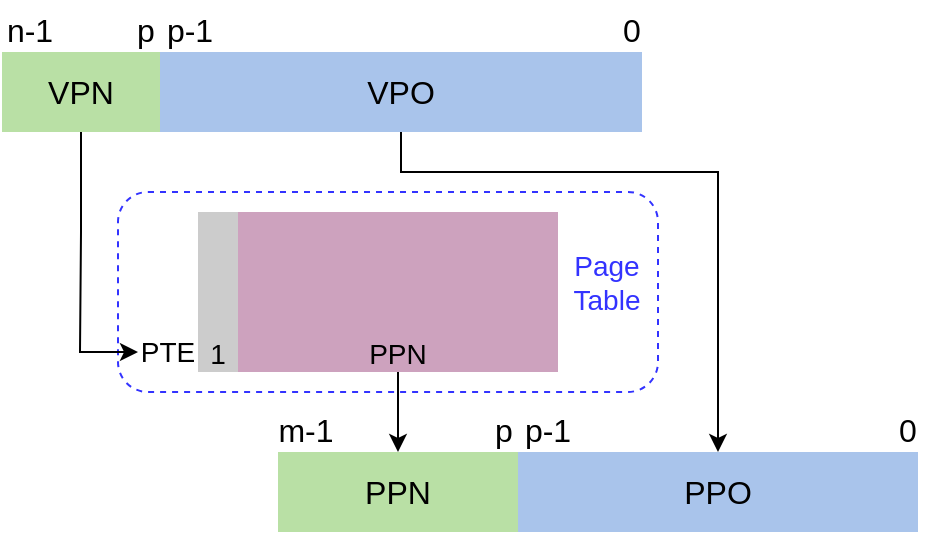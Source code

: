 <mxfile version="20.8.16" type="device"><diagram name="第 1 页" id="6e5saLCQMA-8Qd_hnPkS"><mxGraphModel dx="682" dy="427" grid="1" gridSize="10" guides="1" tooltips="1" connect="1" arrows="1" fold="1" page="1" pageScale="1" pageWidth="1169" pageHeight="827" math="0" shadow="0"><root><mxCell id="0"/><mxCell id="1" parent="0"/><mxCell id="jmu_cg8JzivETj90pJlt-38" value="" style="rounded=1;whiteSpace=wrap;html=1;dashed=1;strokeColor=#3333FF;fontSize=16;fillColor=none;" parent="1" vertex="1"><mxGeometry x="400" y="190" width="270" height="100" as="geometry"/></mxCell><mxCell id="jmu_cg8JzivETj90pJlt-1" value="PPN" style="rounded=0;whiteSpace=wrap;html=1;fillColor=#B9E0A5;gradientColor=none;strokeColor=none;fontSize=16;" parent="1" vertex="1"><mxGeometry x="480" y="320" width="120" height="40" as="geometry"/></mxCell><mxCell id="jmu_cg8JzivETj90pJlt-2" value="PPO" style="rounded=0;whiteSpace=wrap;html=1;fillColor=#A9C4EB;gradientColor=none;strokeColor=none;fontSize=16;" parent="1" vertex="1"><mxGeometry x="600" y="320" width="200" height="40" as="geometry"/></mxCell><mxCell id="jmu_cg8JzivETj90pJlt-3" value="0" style="text;html=1;strokeColor=none;fillColor=none;align=center;verticalAlign=middle;whiteSpace=wrap;rounded=0;fontSize=16;fontStyle=0" parent="1" vertex="1"><mxGeometry x="780" y="294" width="30" height="30" as="geometry"/></mxCell><mxCell id="jmu_cg8JzivETj90pJlt-4" value="m-1" style="text;html=1;strokeColor=none;fillColor=none;align=center;verticalAlign=middle;whiteSpace=wrap;rounded=0;fontSize=16;" parent="1" vertex="1"><mxGeometry x="479" y="294" width="30" height="30" as="geometry"/></mxCell><mxCell id="jmu_cg8JzivETj90pJlt-5" value="p-1" style="text;html=1;strokeColor=none;fillColor=none;align=center;verticalAlign=middle;whiteSpace=wrap;rounded=0;fontSize=16;fontStyle=0" parent="1" vertex="1"><mxGeometry x="600" y="294" width="30" height="30" as="geometry"/></mxCell><mxCell id="jmu_cg8JzivETj90pJlt-6" value="p" style="text;html=1;strokeColor=none;fillColor=none;align=center;verticalAlign=middle;whiteSpace=wrap;rounded=0;fontSize=16;fontStyle=0" parent="1" vertex="1"><mxGeometry x="578" y="294" width="30" height="30" as="geometry"/></mxCell><mxCell id="jmu_cg8JzivETj90pJlt-33" style="edgeStyle=orthogonalEdgeStyle;rounded=0;orthogonalLoop=1;jettySize=auto;html=1;exitX=0.5;exitY=1;exitDx=0;exitDy=0;fontSize=16;entryX=0;entryY=0.5;entryDx=0;entryDy=0;" parent="1" source="jmu_cg8JzivETj90pJlt-7" target="jmu_cg8JzivETj90pJlt-32" edge="1"><mxGeometry relative="1" as="geometry"><mxPoint x="385" y="250" as="targetPoint"/><Array as="points"><mxPoint x="382" y="210"/><mxPoint x="381" y="210"/><mxPoint x="381" y="270"/></Array></mxGeometry></mxCell><mxCell id="jmu_cg8JzivETj90pJlt-7" value="VPN" style="rounded=0;whiteSpace=wrap;html=1;fillColor=#B9E0A5;gradientColor=none;strokeColor=none;fontSize=16;" parent="1" vertex="1"><mxGeometry x="342" y="120" width="79" height="40" as="geometry"/></mxCell><mxCell id="jmu_cg8JzivETj90pJlt-37" style="edgeStyle=orthogonalEdgeStyle;rounded=0;orthogonalLoop=1;jettySize=auto;html=1;exitX=0.5;exitY=1;exitDx=0;exitDy=0;strokeWidth=1;fontSize=16;" parent="1" source="jmu_cg8JzivETj90pJlt-8" target="jmu_cg8JzivETj90pJlt-2" edge="1"><mxGeometry relative="1" as="geometry"><Array as="points"><mxPoint x="542" y="180"/><mxPoint x="700" y="180"/></Array></mxGeometry></mxCell><mxCell id="jmu_cg8JzivETj90pJlt-8" value="VPO" style="rounded=0;whiteSpace=wrap;html=1;fillColor=#A9C4EB;gradientColor=none;strokeColor=none;fontSize=16;" parent="1" vertex="1"><mxGeometry x="421" y="120" width="241" height="40" as="geometry"/></mxCell><mxCell id="jmu_cg8JzivETj90pJlt-9" value="0" style="text;html=1;strokeColor=none;fillColor=none;align=center;verticalAlign=middle;whiteSpace=wrap;rounded=0;fontSize=16;fontStyle=0" parent="1" vertex="1"><mxGeometry x="642" y="94" width="30" height="30" as="geometry"/></mxCell><mxCell id="jmu_cg8JzivETj90pJlt-10" value="n-1" style="text;html=1;strokeColor=none;fillColor=none;align=center;verticalAlign=middle;whiteSpace=wrap;rounded=0;fontSize=16;" parent="1" vertex="1"><mxGeometry x="341" y="94" width="30" height="30" as="geometry"/></mxCell><mxCell id="jmu_cg8JzivETj90pJlt-11" value="p-1" style="text;html=1;strokeColor=none;fillColor=none;align=center;verticalAlign=middle;whiteSpace=wrap;rounded=0;fontSize=16;fontStyle=0" parent="1" vertex="1"><mxGeometry x="421" y="94" width="30" height="30" as="geometry"/></mxCell><mxCell id="jmu_cg8JzivETj90pJlt-12" value="p" style="text;html=1;strokeColor=none;fillColor=none;align=center;verticalAlign=middle;whiteSpace=wrap;rounded=0;fontSize=16;fontStyle=0" parent="1" vertex="1"><mxGeometry x="399" y="94" width="30" height="30" as="geometry"/></mxCell><mxCell id="jmu_cg8JzivETj90pJlt-22" value="" style="group" parent="1" vertex="1" connectable="0"><mxGeometry x="440" y="200" width="180" height="20" as="geometry"/></mxCell><mxCell id="jmu_cg8JzivETj90pJlt-13" value="" style="rounded=0;whiteSpace=wrap;html=1;fillColor=#CCCCCC;gradientColor=none;strokeColor=none;fontSize=16;" parent="jmu_cg8JzivETj90pJlt-22" vertex="1"><mxGeometry width="20" height="20" as="geometry"/></mxCell><mxCell id="jmu_cg8JzivETj90pJlt-14" value="" style="rounded=0;whiteSpace=wrap;html=1;fillColor=#CDA2BE;gradientColor=none;strokeColor=none;fontSize=16;" parent="jmu_cg8JzivETj90pJlt-22" vertex="1"><mxGeometry x="20" width="160" height="20" as="geometry"/></mxCell><mxCell id="jmu_cg8JzivETj90pJlt-23" value="" style="group" parent="1" vertex="1" connectable="0"><mxGeometry x="440" y="220" width="180" height="20" as="geometry"/></mxCell><mxCell id="jmu_cg8JzivETj90pJlt-24" value="" style="rounded=0;whiteSpace=wrap;html=1;fillColor=#CCCCCC;gradientColor=none;strokeColor=none;fontSize=16;" parent="jmu_cg8JzivETj90pJlt-23" vertex="1"><mxGeometry width="20" height="20" as="geometry"/></mxCell><mxCell id="jmu_cg8JzivETj90pJlt-25" value="" style="rounded=0;whiteSpace=wrap;html=1;fillColor=#CDA2BE;gradientColor=none;strokeColor=none;fontSize=16;" parent="jmu_cg8JzivETj90pJlt-23" vertex="1"><mxGeometry x="20" width="160" height="20" as="geometry"/></mxCell><mxCell id="jmu_cg8JzivETj90pJlt-26" value="" style="group" parent="1" vertex="1" connectable="0"><mxGeometry x="440" y="240" width="180" height="20" as="geometry"/></mxCell><mxCell id="jmu_cg8JzivETj90pJlt-27" value="" style="rounded=0;whiteSpace=wrap;html=1;fillColor=#CCCCCC;gradientColor=none;strokeColor=none;fontSize=16;" parent="jmu_cg8JzivETj90pJlt-26" vertex="1"><mxGeometry width="20" height="20" as="geometry"/></mxCell><mxCell id="jmu_cg8JzivETj90pJlt-28" value="" style="rounded=0;whiteSpace=wrap;html=1;fillColor=#CDA2BE;gradientColor=none;strokeColor=none;fontSize=16;" parent="jmu_cg8JzivETj90pJlt-26" vertex="1"><mxGeometry x="20" width="160" height="20" as="geometry"/></mxCell><mxCell id="jmu_cg8JzivETj90pJlt-29" value="" style="group" parent="1" vertex="1" connectable="0"><mxGeometry x="440" y="260" width="180" height="30" as="geometry"/></mxCell><mxCell id="jmu_cg8JzivETj90pJlt-30" value="&lt;font style=&quot;font-size: 14px;&quot;&gt;1&lt;/font&gt;" style="rounded=0;whiteSpace=wrap;html=1;fillColor=#CCCCCC;gradientColor=none;strokeColor=none;fontSize=16;" parent="jmu_cg8JzivETj90pJlt-29" vertex="1"><mxGeometry width="20" height="20" as="geometry"/></mxCell><mxCell id="jmu_cg8JzivETj90pJlt-31" value="&lt;font style=&quot;font-size: 14px;&quot;&gt;PPN&lt;/font&gt;" style="rounded=0;whiteSpace=wrap;html=1;fillColor=#CDA2BE;gradientColor=none;strokeColor=none;fontSize=16;" parent="jmu_cg8JzivETj90pJlt-29" vertex="1"><mxGeometry x="20" width="160" height="20" as="geometry"/></mxCell><mxCell id="jmu_cg8JzivETj90pJlt-32" value="PTE" style="text;html=1;strokeColor=none;fillColor=none;align=center;verticalAlign=middle;whiteSpace=wrap;rounded=0;fontSize=14;" parent="1" vertex="1"><mxGeometry x="410" y="260" width="30" height="20" as="geometry"/></mxCell><mxCell id="jmu_cg8JzivETj90pJlt-35" style="edgeStyle=orthogonalEdgeStyle;rounded=0;orthogonalLoop=1;jettySize=auto;html=1;fontSize=16;strokeWidth=1;exitX=0.5;exitY=1;exitDx=0;exitDy=0;entryX=0.5;entryY=0;entryDx=0;entryDy=0;" parent="1" source="jmu_cg8JzivETj90pJlt-31" target="jmu_cg8JzivETj90pJlt-1" edge="1"><mxGeometry relative="1" as="geometry"><mxPoint x="540.25" y="282" as="sourcePoint"/><mxPoint x="540" y="387" as="targetPoint"/></mxGeometry></mxCell><mxCell id="jmu_cg8JzivETj90pJlt-41" value="Page&lt;br&gt;Table" style="text;html=1;strokeColor=none;fillColor=none;align=center;verticalAlign=middle;whiteSpace=wrap;rounded=0;fontSize=14;fontColor=#3333FF;" parent="1" vertex="1"><mxGeometry x="627" y="220" width="35" height="30" as="geometry"/></mxCell></root></mxGraphModel></diagram></mxfile>